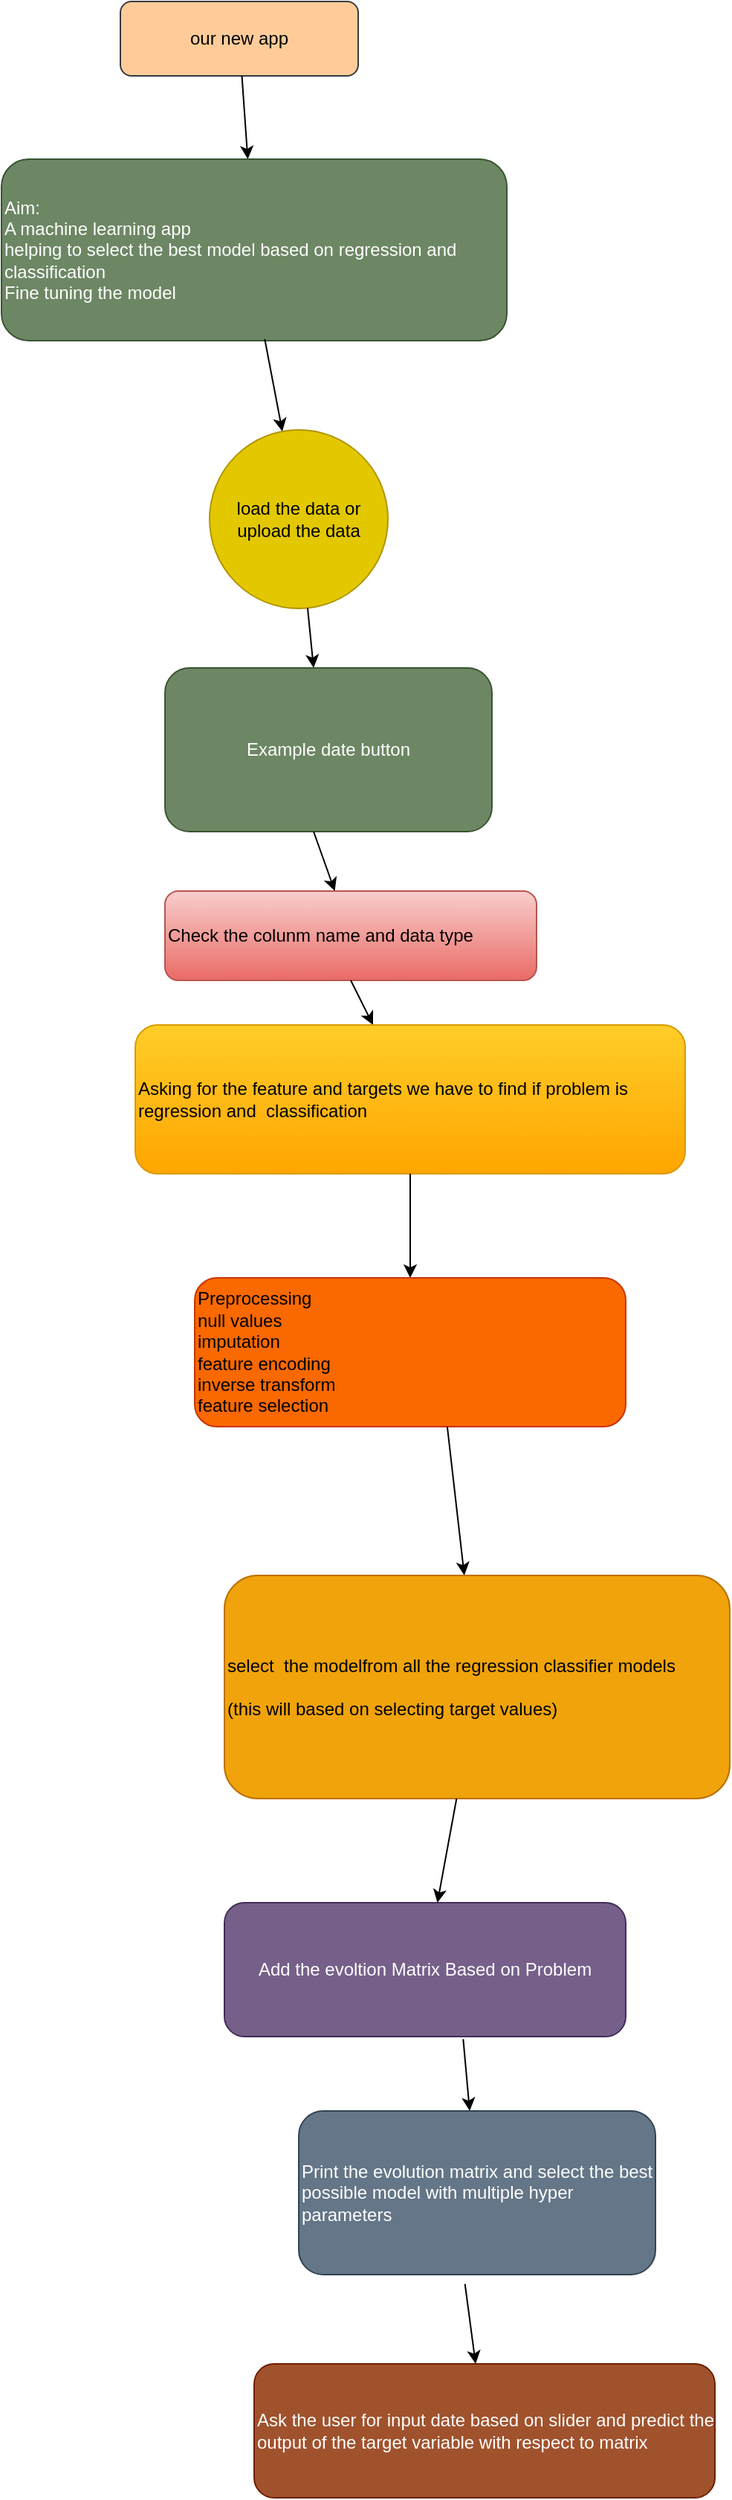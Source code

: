 <mxfile>
    <diagram id="cZ4Lz3xNRGdQAm8vZ1-K" name="Page-1">
        <mxGraphModel dx="543" dy="346" grid="1" gridSize="10" guides="1" tooltips="1" connect="1" arrows="1" fold="1" page="1" pageScale="1" pageWidth="850" pageHeight="1100" math="0" shadow="0">
            <root>
                <mxCell id="0"/>
                <mxCell id="1" parent="0"/>
                <mxCell id="2" value="our new app" style="rounded=1;whiteSpace=wrap;html=1;fillColor=#ffcc99;strokeColor=#36393d;" vertex="1" parent="1">
                    <mxGeometry x="220" y="82" width="160" height="50" as="geometry"/>
                </mxCell>
                <mxCell id="6" value="" style="endArrow=classic;html=1;" edge="1" parent="1" source="2" target="7">
                    <mxGeometry width="50" height="50" relative="1" as="geometry">
                        <mxPoint x="300" y="220" as="sourcePoint"/>
                        <mxPoint x="290" y="200" as="targetPoint"/>
                    </mxGeometry>
                </mxCell>
                <mxCell id="7" value="Aim:&lt;br&gt;A machine learning app&lt;br&gt;helping to select the best model based on regression and classification&lt;br&gt;Fine tuning the model" style="rounded=1;whiteSpace=wrap;html=1;align=left;fillColor=#6d8764;fontColor=#ffffff;strokeColor=#3A5431;" vertex="1" parent="1">
                    <mxGeometry x="140" y="188" width="340" height="122" as="geometry"/>
                </mxCell>
                <mxCell id="9" value="" style="endArrow=classic;html=1;exitX=0.521;exitY=0.992;exitDx=0;exitDy=0;exitPerimeter=0;" edge="1" parent="1" source="7" target="10">
                    <mxGeometry width="50" height="50" relative="1" as="geometry">
                        <mxPoint x="320" y="330" as="sourcePoint"/>
                        <mxPoint x="340" y="360" as="targetPoint"/>
                    </mxGeometry>
                </mxCell>
                <mxCell id="10" value="load the data or upload the data" style="ellipse;whiteSpace=wrap;html=1;aspect=fixed;fillColor=#e3c800;strokeColor=#B09500;fontColor=#000000;" vertex="1" parent="1">
                    <mxGeometry x="280" y="370" width="120" height="120" as="geometry"/>
                </mxCell>
                <mxCell id="15" value="" style="endArrow=classic;html=1;entryX=0.5;entryY=0;entryDx=0;entryDy=0;" edge="1" parent="1" source="10">
                    <mxGeometry width="50" height="50" relative="1" as="geometry">
                        <mxPoint x="300" y="560" as="sourcePoint"/>
                        <mxPoint x="350" y="530.0" as="targetPoint"/>
                    </mxGeometry>
                </mxCell>
                <mxCell id="23" value="Example date button" style="rounded=1;whiteSpace=wrap;html=1;fillColor=#6d8764;strokeColor=#3A5431;fontColor=#ffffff;" vertex="1" parent="1">
                    <mxGeometry x="250" y="530" width="220" height="110" as="geometry"/>
                </mxCell>
                <mxCell id="24" value="" style="endArrow=classic;html=1;" edge="1" parent="1" target="25">
                    <mxGeometry width="50" height="50" relative="1" as="geometry">
                        <mxPoint x="350" y="640" as="sourcePoint"/>
                        <mxPoint x="370" y="710" as="targetPoint"/>
                    </mxGeometry>
                </mxCell>
                <mxCell id="25" value="Check the colunm name and data type" style="rounded=1;whiteSpace=wrap;html=1;align=left;fillColor=#f8cecc;gradientColor=#ea6b66;strokeColor=#b85450;" vertex="1" parent="1">
                    <mxGeometry x="250" y="680" width="250" height="60" as="geometry"/>
                </mxCell>
                <mxCell id="26" value="" style="endArrow=classic;html=1;exitX=0.5;exitY=1;exitDx=0;exitDy=0;" edge="1" parent="1" source="25" target="27">
                    <mxGeometry width="50" height="50" relative="1" as="geometry">
                        <mxPoint x="310" y="790" as="sourcePoint"/>
                        <mxPoint x="400" y="820" as="targetPoint"/>
                    </mxGeometry>
                </mxCell>
                <mxCell id="27" value="Asking for the feature and targets we have to find if problem is regression and&amp;nbsp; classification" style="rounded=1;whiteSpace=wrap;html=1;align=left;fillColor=#ffcd28;strokeColor=#d79b00;gradientColor=#ffa500;" vertex="1" parent="1">
                    <mxGeometry x="230" y="770" width="370" height="100" as="geometry"/>
                </mxCell>
                <mxCell id="28" value="" style="endArrow=classic;html=1;" edge="1" parent="1" source="27" target="29">
                    <mxGeometry width="50" height="50" relative="1" as="geometry">
                        <mxPoint x="310" y="900" as="sourcePoint"/>
                        <mxPoint x="350" y="970" as="targetPoint"/>
                    </mxGeometry>
                </mxCell>
                <mxCell id="29" value="Preprocessing&lt;br&gt;null values&lt;br&gt;imputation&lt;br&gt;feature encoding&lt;br&gt;inverse transform&lt;br&gt;feature selection" style="rounded=1;whiteSpace=wrap;html=1;align=left;fillColor=#fa6800;fontColor=#000000;strokeColor=#C73500;" vertex="1" parent="1">
                    <mxGeometry x="270" y="940" width="290" height="100" as="geometry"/>
                </mxCell>
                <mxCell id="32" value="" style="endArrow=classic;html=1;exitX=0.586;exitY=1;exitDx=0;exitDy=0;exitPerimeter=0;" edge="1" parent="1" source="29" target="33">
                    <mxGeometry width="50" height="50" relative="1" as="geometry">
                        <mxPoint x="310" y="1190" as="sourcePoint"/>
                        <mxPoint x="470" y="1140" as="targetPoint"/>
                    </mxGeometry>
                </mxCell>
                <mxCell id="33" value="select&amp;nbsp; the modelfrom all the regression classifier models&lt;br&gt;&lt;br&gt;(this will based on selecting target values)" style="rounded=1;whiteSpace=wrap;html=1;align=left;fillColor=#f0a30a;fontColor=#000000;strokeColor=#BD7000;" vertex="1" parent="1">
                    <mxGeometry x="290" y="1140" width="340" height="150" as="geometry"/>
                </mxCell>
                <mxCell id="34" value="" style="endArrow=classic;html=1;fontSize=12;" edge="1" parent="1" source="33" target="35">
                    <mxGeometry width="50" height="50" relative="1" as="geometry">
                        <mxPoint x="390" y="1400" as="sourcePoint"/>
                        <mxPoint x="410" y="1360" as="targetPoint"/>
                    </mxGeometry>
                </mxCell>
                <mxCell id="35" value="Add the evoltion Matrix Based on Problem" style="rounded=1;whiteSpace=wrap;html=1;fontSize=12;fillColor=#76608a;fontColor=#ffffff;strokeColor=#432D57;" vertex="1" parent="1">
                    <mxGeometry x="290" y="1360" width="270" height="90" as="geometry"/>
                </mxCell>
                <mxCell id="37" value="" style="endArrow=classic;html=1;fontSize=12;exitX=0.595;exitY=1.019;exitDx=0;exitDy=0;exitPerimeter=0;" edge="1" parent="1" source="35" target="38">
                    <mxGeometry width="50" height="50" relative="1" as="geometry">
                        <mxPoint x="390" y="1620" as="sourcePoint"/>
                        <mxPoint x="480" y="1530" as="targetPoint"/>
                    </mxGeometry>
                </mxCell>
                <mxCell id="38" value="Print the evolution matrix and select the best possible model with multiple hyper parameters&amp;nbsp;" style="rounded=1;whiteSpace=wrap;html=1;fontSize=12;align=left;fillColor=#647687;fontColor=#ffffff;strokeColor=#314354;" vertex="1" parent="1">
                    <mxGeometry x="340" y="1500" width="240" height="110" as="geometry"/>
                </mxCell>
                <mxCell id="39" value="" style="endArrow=classic;html=1;fontSize=12;exitX=0.466;exitY=1.057;exitDx=0;exitDy=0;exitPerimeter=0;" edge="1" parent="1" source="38" target="40">
                    <mxGeometry width="50" height="50" relative="1" as="geometry">
                        <mxPoint x="390" y="1690" as="sourcePoint"/>
                        <mxPoint x="460" y="1700" as="targetPoint"/>
                    </mxGeometry>
                </mxCell>
                <mxCell id="40" value="Ask the user for input date based on slider and predict the output of the target variable with respect to matrix" style="rounded=1;whiteSpace=wrap;html=1;fontSize=12;align=left;fillColor=#a0522d;fontColor=#ffffff;strokeColor=#6D1F00;" vertex="1" parent="1">
                    <mxGeometry x="310" y="1670" width="310" height="90" as="geometry"/>
                </mxCell>
            </root>
        </mxGraphModel>
    </diagram>
</mxfile>